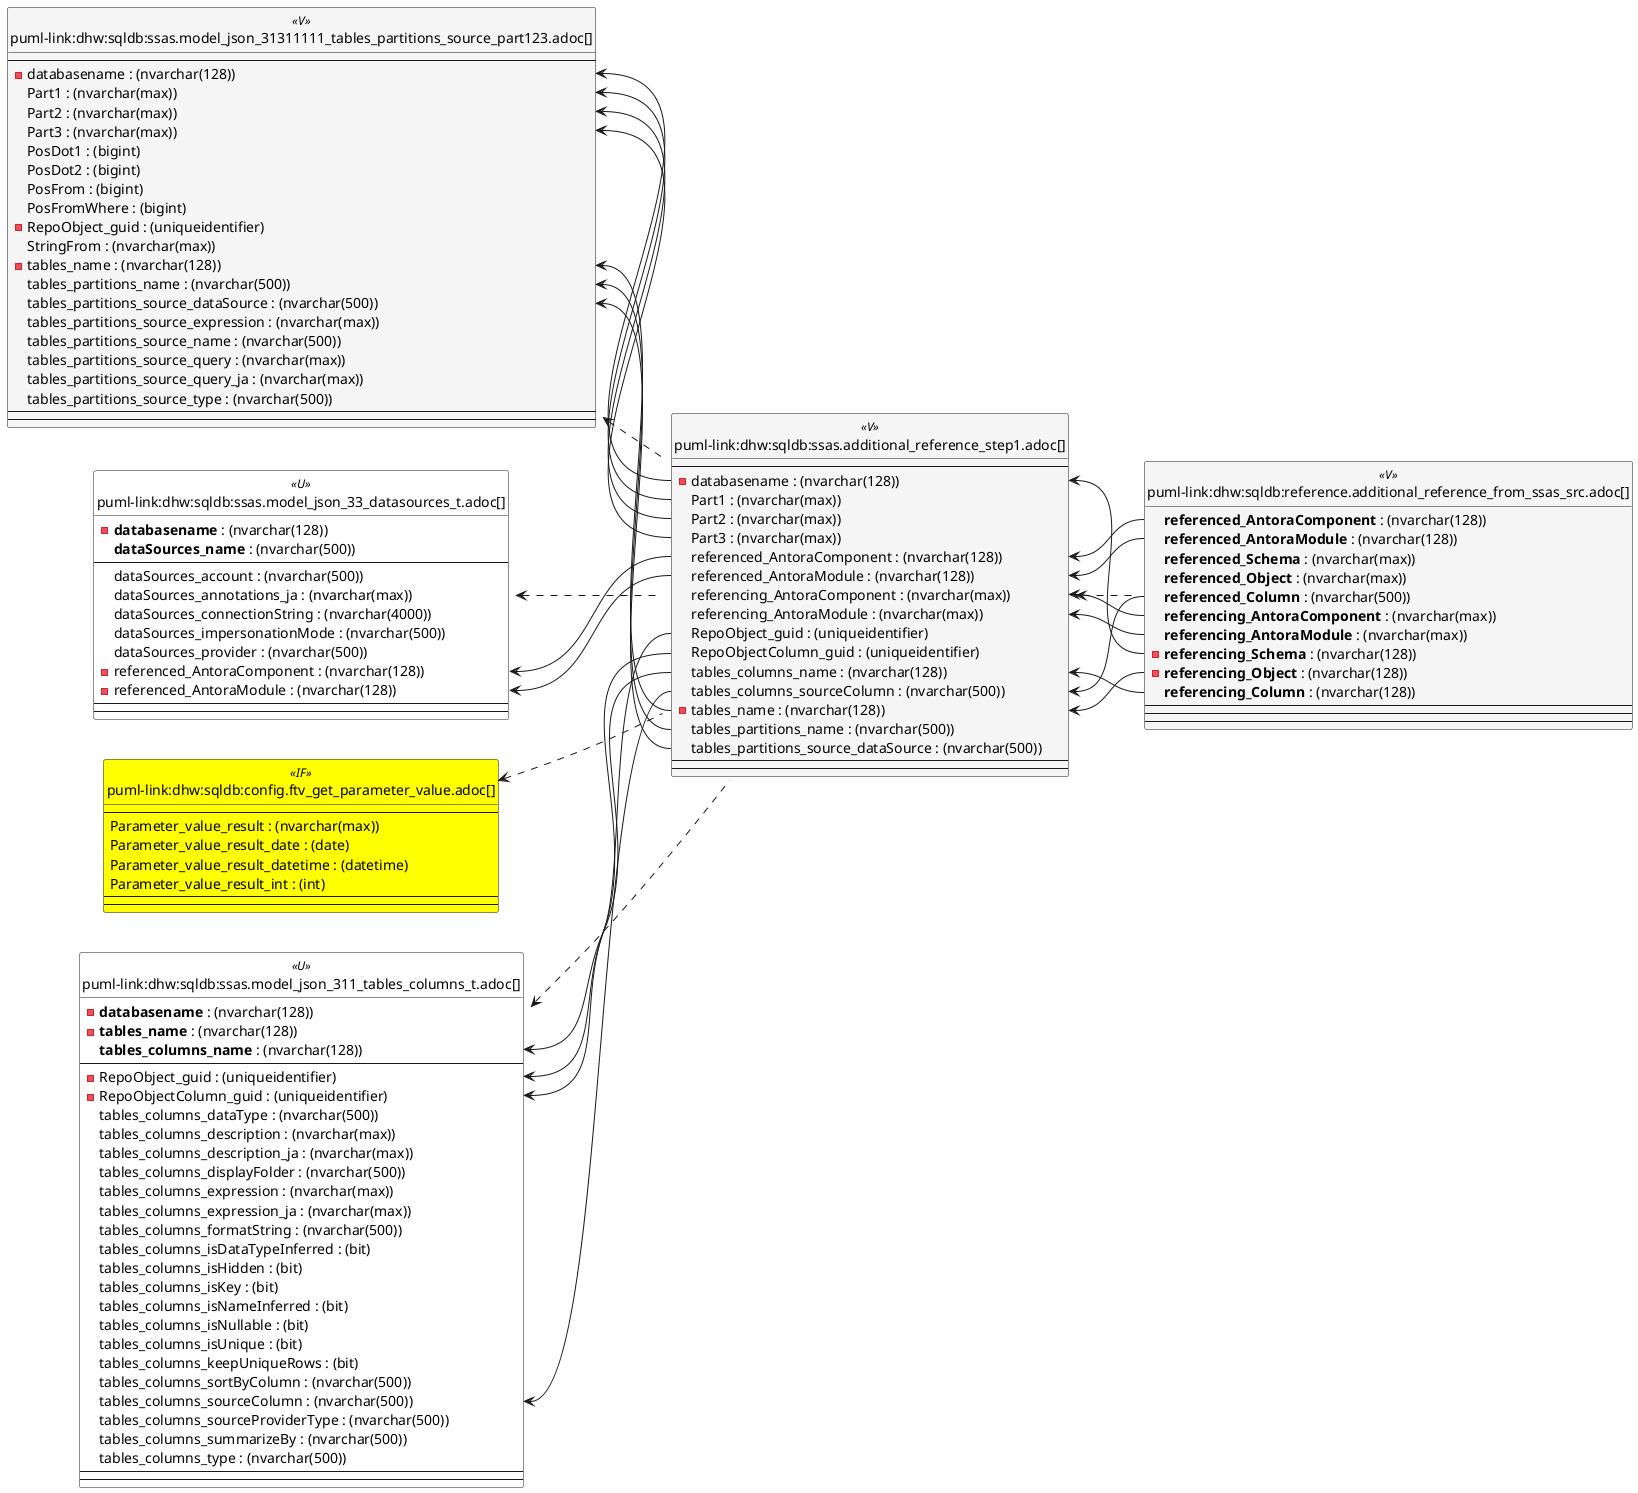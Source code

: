@startuml
left to right direction
'top to bottom direction
hide circle
'avoide "." issues:
set namespaceSeparator none


skinparam class {
  BackgroundColor White
  BackgroundColor<<FN>> Yellow
  BackgroundColor<<FS>> Yellow
  BackgroundColor<<FT>> LightGray
  BackgroundColor<<IF>> Yellow
  BackgroundColor<<IS>> Yellow
  BackgroundColor<<P>> Aqua
  BackgroundColor<<PC>> Aqua
  BackgroundColor<<SN>> Yellow
  BackgroundColor<<SO>> SlateBlue
  BackgroundColor<<TF>> LightGray
  BackgroundColor<<TR>> Tomato
  BackgroundColor<<U>> White
  BackgroundColor<<V>> WhiteSmoke
  BackgroundColor<<X>> Aqua
  BackgroundColor<<external>> AliceBlue
}


entity "puml-link:dhw:sqldb:config.ftv_get_parameter_value.adoc[]" as config.ftv_get_parameter_value << IF >> {
  --
  Parameter_value_result : (nvarchar(max))
  Parameter_value_result_date : (date)
  Parameter_value_result_datetime : (datetime)
  Parameter_value_result_int : (int)
  --
  --
}

entity "puml-link:dhw:sqldb:reference.additional_reference_from_ssas_src.adoc[]" as reference.additional_Reference_from_ssas_src << V >> {
  **referenced_AntoraComponent** : (nvarchar(128))
  **referenced_AntoraModule** : (nvarchar(128))
  **referenced_Schema** : (nvarchar(max))
  **referenced_Object** : (nvarchar(max))
  **referenced_Column** : (nvarchar(500))
  **referencing_AntoraComponent** : (nvarchar(max))
  **referencing_AntoraModule** : (nvarchar(max))
  - **referencing_Schema** : (nvarchar(128))
  - **referencing_Object** : (nvarchar(128))
  **referencing_Column** : (nvarchar(128))
  --
  --
  --
}

entity "puml-link:dhw:sqldb:ssas.additional_reference_step1.adoc[]" as ssas.additional_Reference_step1 << V >> {
  --
  - databasename : (nvarchar(128))
  Part1 : (nvarchar(max))
  Part2 : (nvarchar(max))
  Part3 : (nvarchar(max))
  referenced_AntoraComponent : (nvarchar(128))
  referenced_AntoraModule : (nvarchar(128))
  referencing_AntoraComponent : (nvarchar(max))
  referencing_AntoraModule : (nvarchar(max))
  RepoObject_guid : (uniqueidentifier)
  RepoObjectColumn_guid : (uniqueidentifier)
  tables_columns_name : (nvarchar(128))
  tables_columns_sourceColumn : (nvarchar(500))
  - tables_name : (nvarchar(128))
  tables_partitions_name : (nvarchar(500))
  tables_partitions_source_dataSource : (nvarchar(500))
  --
  --
}

entity "puml-link:dhw:sqldb:ssas.model_json_311_tables_columns_t.adoc[]" as ssas.model_json_311_tables_columns_T << U >> {
  - **databasename** : (nvarchar(128))
  - **tables_name** : (nvarchar(128))
  **tables_columns_name** : (nvarchar(128))
  --
  - RepoObject_guid : (uniqueidentifier)
  - RepoObjectColumn_guid : (uniqueidentifier)
  tables_columns_dataType : (nvarchar(500))
  tables_columns_description : (nvarchar(max))
  tables_columns_description_ja : (nvarchar(max))
  tables_columns_displayFolder : (nvarchar(500))
  tables_columns_expression : (nvarchar(max))
  tables_columns_expression_ja : (nvarchar(max))
  tables_columns_formatString : (nvarchar(500))
  tables_columns_isDataTypeInferred : (bit)
  tables_columns_isHidden : (bit)
  tables_columns_isKey : (bit)
  tables_columns_isNameInferred : (bit)
  tables_columns_isNullable : (bit)
  tables_columns_isUnique : (bit)
  tables_columns_keepUniqueRows : (bit)
  tables_columns_sortByColumn : (nvarchar(500))
  tables_columns_sourceColumn : (nvarchar(500))
  tables_columns_sourceProviderType : (nvarchar(500))
  tables_columns_summarizeBy : (nvarchar(500))
  tables_columns_type : (nvarchar(500))
  --
  --
}

entity "puml-link:dhw:sqldb:ssas.model_json_31311111_tables_partitions_source_part123.adoc[]" as ssas.model_json_31311111_tables_partitions_source_Part123 << V >> {
  --
  - databasename : (nvarchar(128))
  Part1 : (nvarchar(max))
  Part2 : (nvarchar(max))
  Part3 : (nvarchar(max))
  PosDot1 : (bigint)
  PosDot2 : (bigint)
  PosFrom : (bigint)
  PosFromWhere : (bigint)
  - RepoObject_guid : (uniqueidentifier)
  StringFrom : (nvarchar(max))
  - tables_name : (nvarchar(128))
  tables_partitions_name : (nvarchar(500))
  tables_partitions_source_dataSource : (nvarchar(500))
  tables_partitions_source_expression : (nvarchar(max))
  tables_partitions_source_name : (nvarchar(500))
  tables_partitions_source_query : (nvarchar(max))
  tables_partitions_source_query_ja : (nvarchar(max))
  tables_partitions_source_type : (nvarchar(500))
  --
  --
}

entity "puml-link:dhw:sqldb:ssas.model_json_33_datasources_t.adoc[]" as ssas.model_json_33_dataSources_T << U >> {
  - **databasename** : (nvarchar(128))
  **dataSources_name** : (nvarchar(500))
  --
  dataSources_account : (nvarchar(500))
  dataSources_annotations_ja : (nvarchar(max))
  dataSources_connectionString : (nvarchar(4000))
  dataSources_impersonationMode : (nvarchar(500))
  dataSources_provider : (nvarchar(500))
  - referenced_AntoraComponent : (nvarchar(128))
  - referenced_AntoraModule : (nvarchar(128))
  --
  --
}

config.ftv_get_parameter_value <.. ssas.additional_Reference_step1
ssas.additional_Reference_step1 <.. reference.additional_Reference_from_ssas_src
ssas.model_json_311_tables_columns_T <.. ssas.additional_Reference_step1
ssas.model_json_31311111_tables_partitions_source_Part123 <.. ssas.additional_Reference_step1
ssas.model_json_33_dataSources_T <.. ssas.additional_Reference_step1
"ssas.additional_Reference_step1::databasename" <-- "reference.additional_Reference_from_ssas_src::referencing_Schema"
"ssas.additional_Reference_step1::referenced_AntoraComponent" <-- "reference.additional_Reference_from_ssas_src::referenced_AntoraComponent"
"ssas.additional_Reference_step1::referenced_AntoraModule" <-- "reference.additional_Reference_from_ssas_src::referenced_AntoraModule"
"ssas.additional_Reference_step1::referencing_AntoraComponent" <-- "reference.additional_Reference_from_ssas_src::referencing_AntoraComponent"
"ssas.additional_Reference_step1::referencing_AntoraModule" <-- "reference.additional_Reference_from_ssas_src::referencing_AntoraModule"
"ssas.additional_Reference_step1::tables_columns_name" <-- "reference.additional_Reference_from_ssas_src::referencing_Column"
"ssas.additional_Reference_step1::tables_columns_sourceColumn" <-- "reference.additional_Reference_from_ssas_src::referenced_Column"
"ssas.additional_Reference_step1::tables_name" <-- "reference.additional_Reference_from_ssas_src::referencing_Object"
"ssas.model_json_311_tables_columns_T::RepoObject_guid" <-- "ssas.additional_Reference_step1::RepoObject_guid"
"ssas.model_json_311_tables_columns_T::RepoObjectColumn_guid" <-- "ssas.additional_Reference_step1::RepoObjectColumn_guid"
"ssas.model_json_311_tables_columns_T::tables_columns_name" <-- "ssas.additional_Reference_step1::tables_columns_name"
"ssas.model_json_311_tables_columns_T::tables_columns_sourceColumn" <-- "ssas.additional_Reference_step1::tables_columns_sourceColumn"
"ssas.model_json_31311111_tables_partitions_source_Part123::databasename" <-- "ssas.additional_Reference_step1::databasename"
"ssas.model_json_31311111_tables_partitions_source_Part123::Part1" <-- "ssas.additional_Reference_step1::Part1"
"ssas.model_json_31311111_tables_partitions_source_Part123::Part2" <-- "ssas.additional_Reference_step1::Part2"
"ssas.model_json_31311111_tables_partitions_source_Part123::Part3" <-- "ssas.additional_Reference_step1::Part3"
"ssas.model_json_31311111_tables_partitions_source_Part123::tables_name" <-- "ssas.additional_Reference_step1::tables_name"
"ssas.model_json_31311111_tables_partitions_source_Part123::tables_partitions_name" <-- "ssas.additional_Reference_step1::tables_partitions_name"
"ssas.model_json_31311111_tables_partitions_source_Part123::tables_partitions_source_dataSource" <-- "ssas.additional_Reference_step1::tables_partitions_source_dataSource"
"ssas.model_json_33_dataSources_T::referenced_AntoraComponent" <-- "ssas.additional_Reference_step1::referenced_AntoraComponent"
"ssas.model_json_33_dataSources_T::referenced_AntoraModule" <-- "ssas.additional_Reference_step1::referenced_AntoraModule"
@enduml

